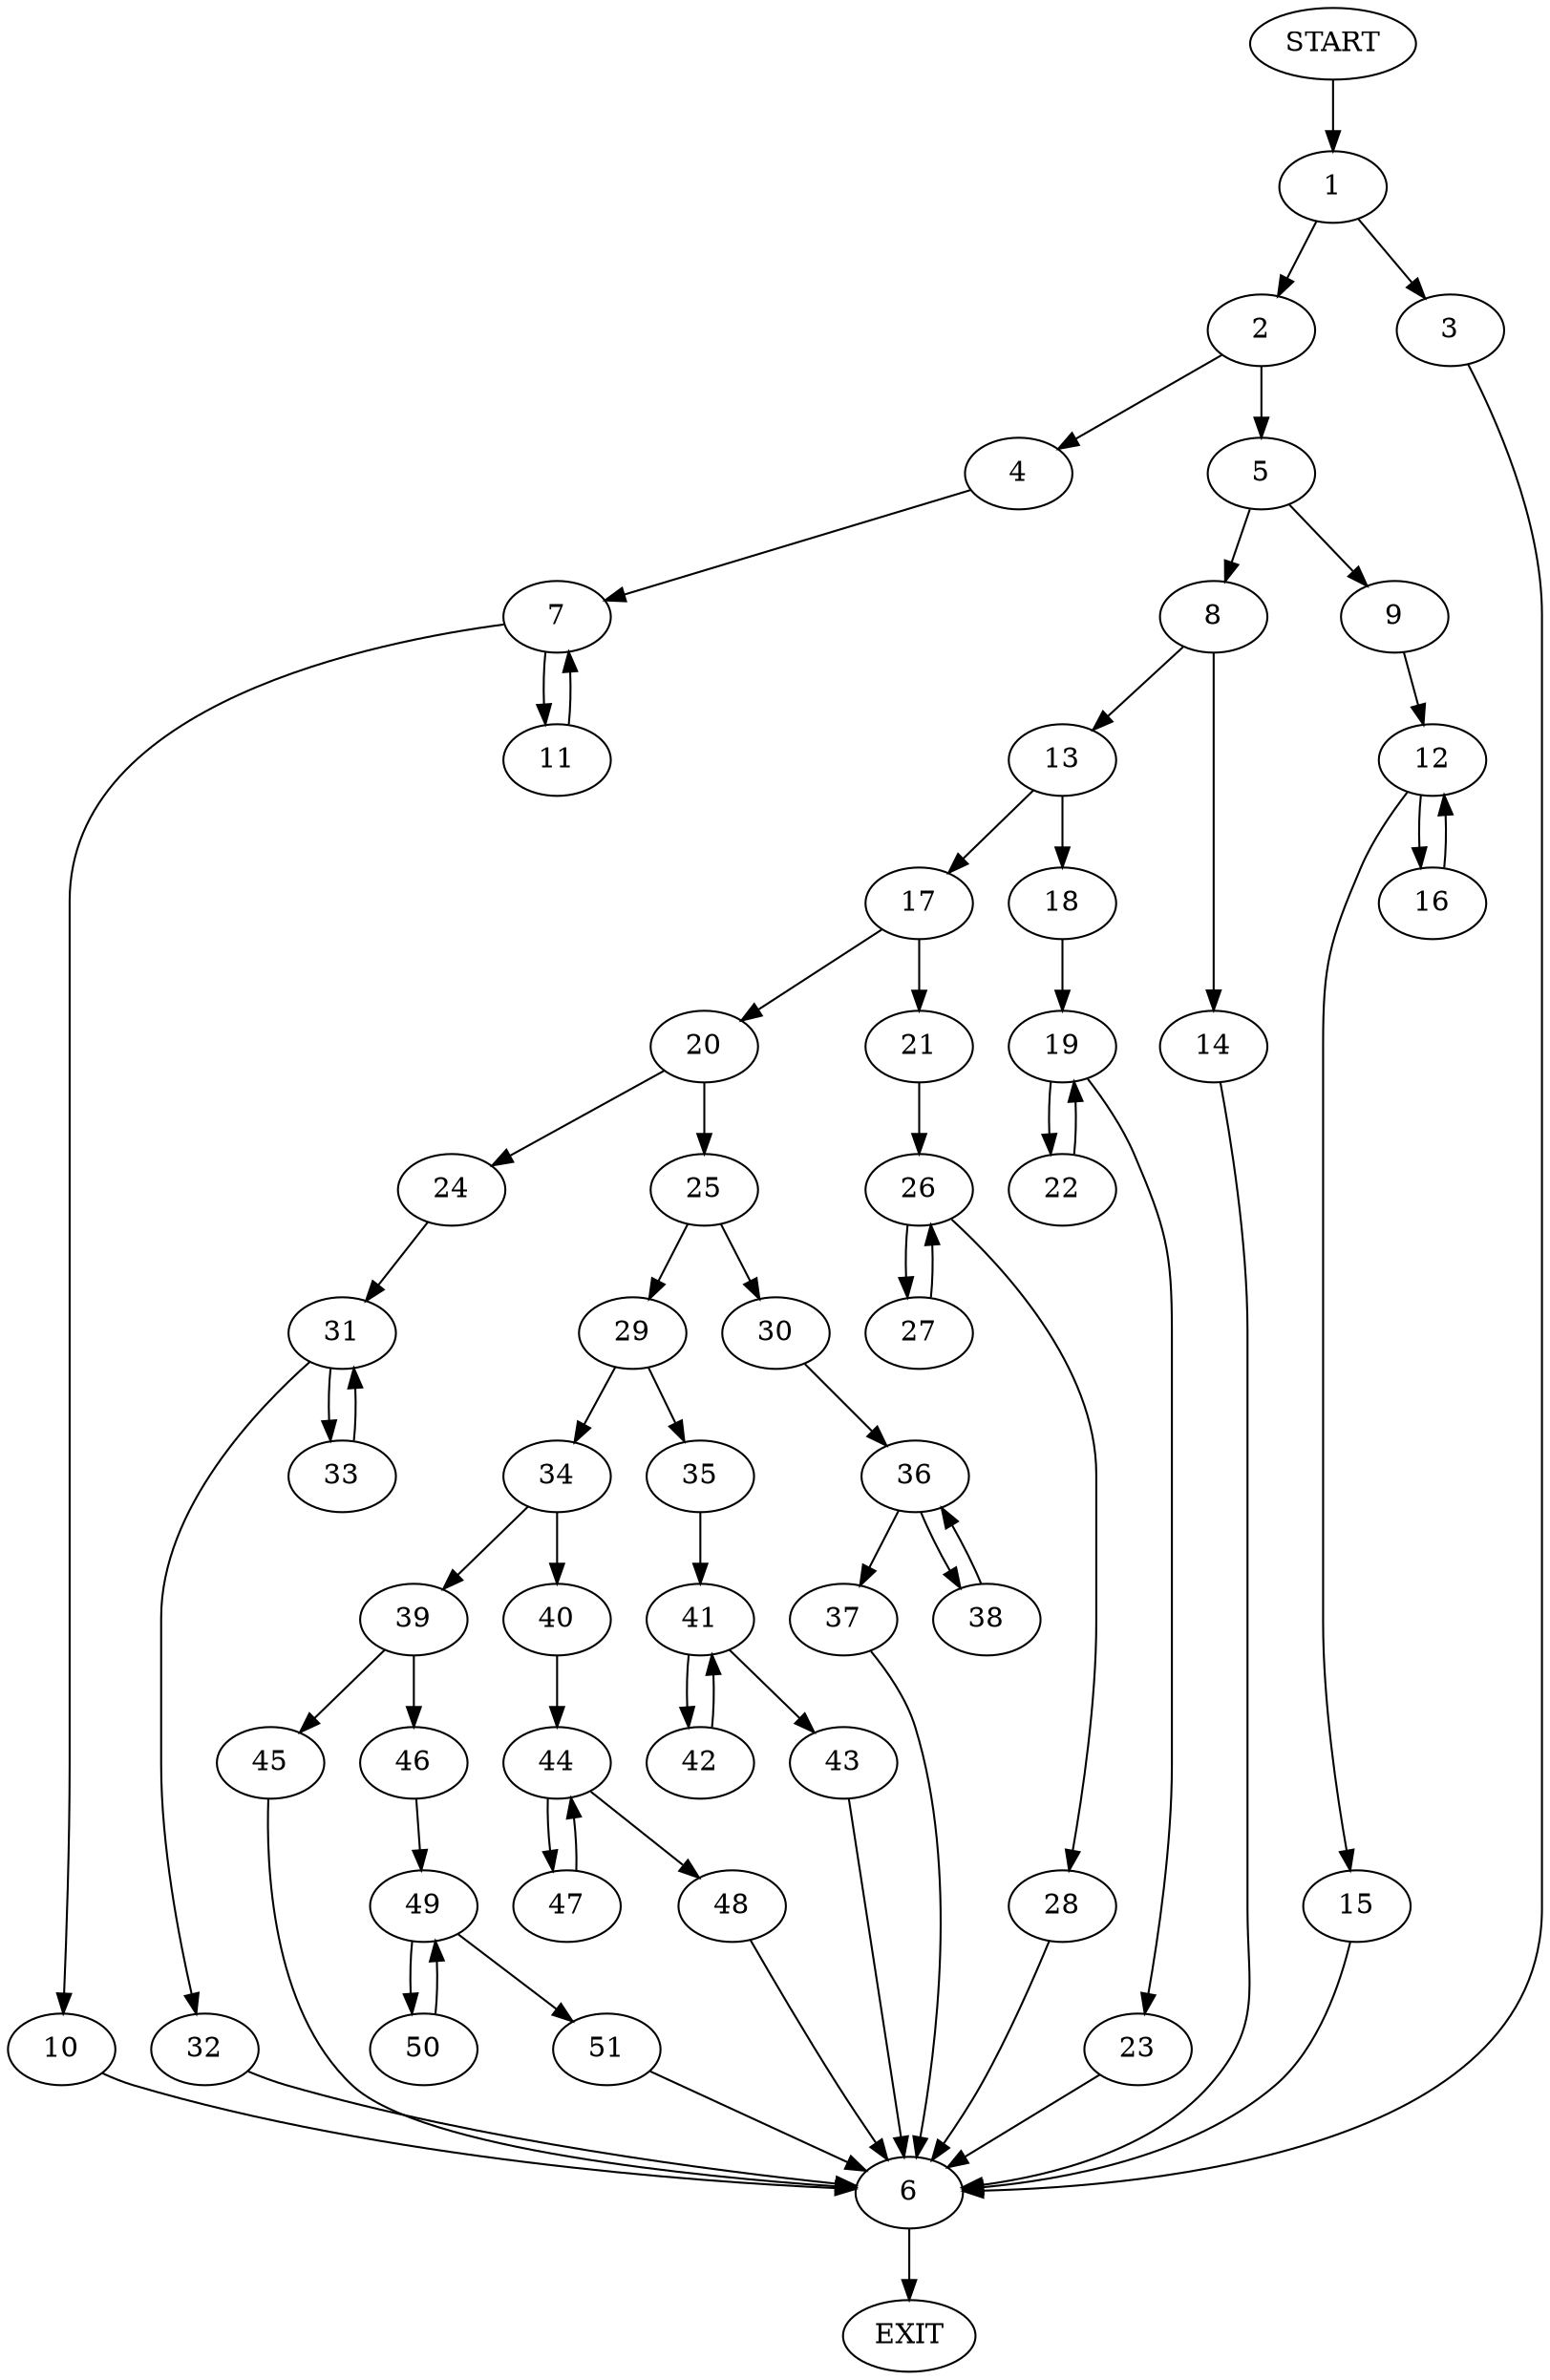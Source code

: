 digraph {
0 [label="START"]
52 [label="EXIT"]
0 -> 1
1 -> 2
1 -> 3
2 -> 4
2 -> 5
3 -> 6
6 -> 52
4 -> 7
5 -> 8
5 -> 9
7 -> 10
7 -> 11
11 -> 7
10 -> 6
9 -> 12
8 -> 13
8 -> 14
12 -> 15
12 -> 16
16 -> 12
15 -> 6
13 -> 17
13 -> 18
14 -> 6
18 -> 19
17 -> 20
17 -> 21
19 -> 22
19 -> 23
22 -> 19
23 -> 6
20 -> 24
20 -> 25
21 -> 26
26 -> 27
26 -> 28
27 -> 26
28 -> 6
25 -> 29
25 -> 30
24 -> 31
31 -> 32
31 -> 33
33 -> 31
32 -> 6
29 -> 34
29 -> 35
30 -> 36
36 -> 37
36 -> 38
38 -> 36
37 -> 6
34 -> 39
34 -> 40
35 -> 41
41 -> 42
41 -> 43
43 -> 6
42 -> 41
40 -> 44
39 -> 45
39 -> 46
44 -> 47
44 -> 48
47 -> 44
48 -> 6
46 -> 49
45 -> 6
49 -> 50
49 -> 51
50 -> 49
51 -> 6
}
